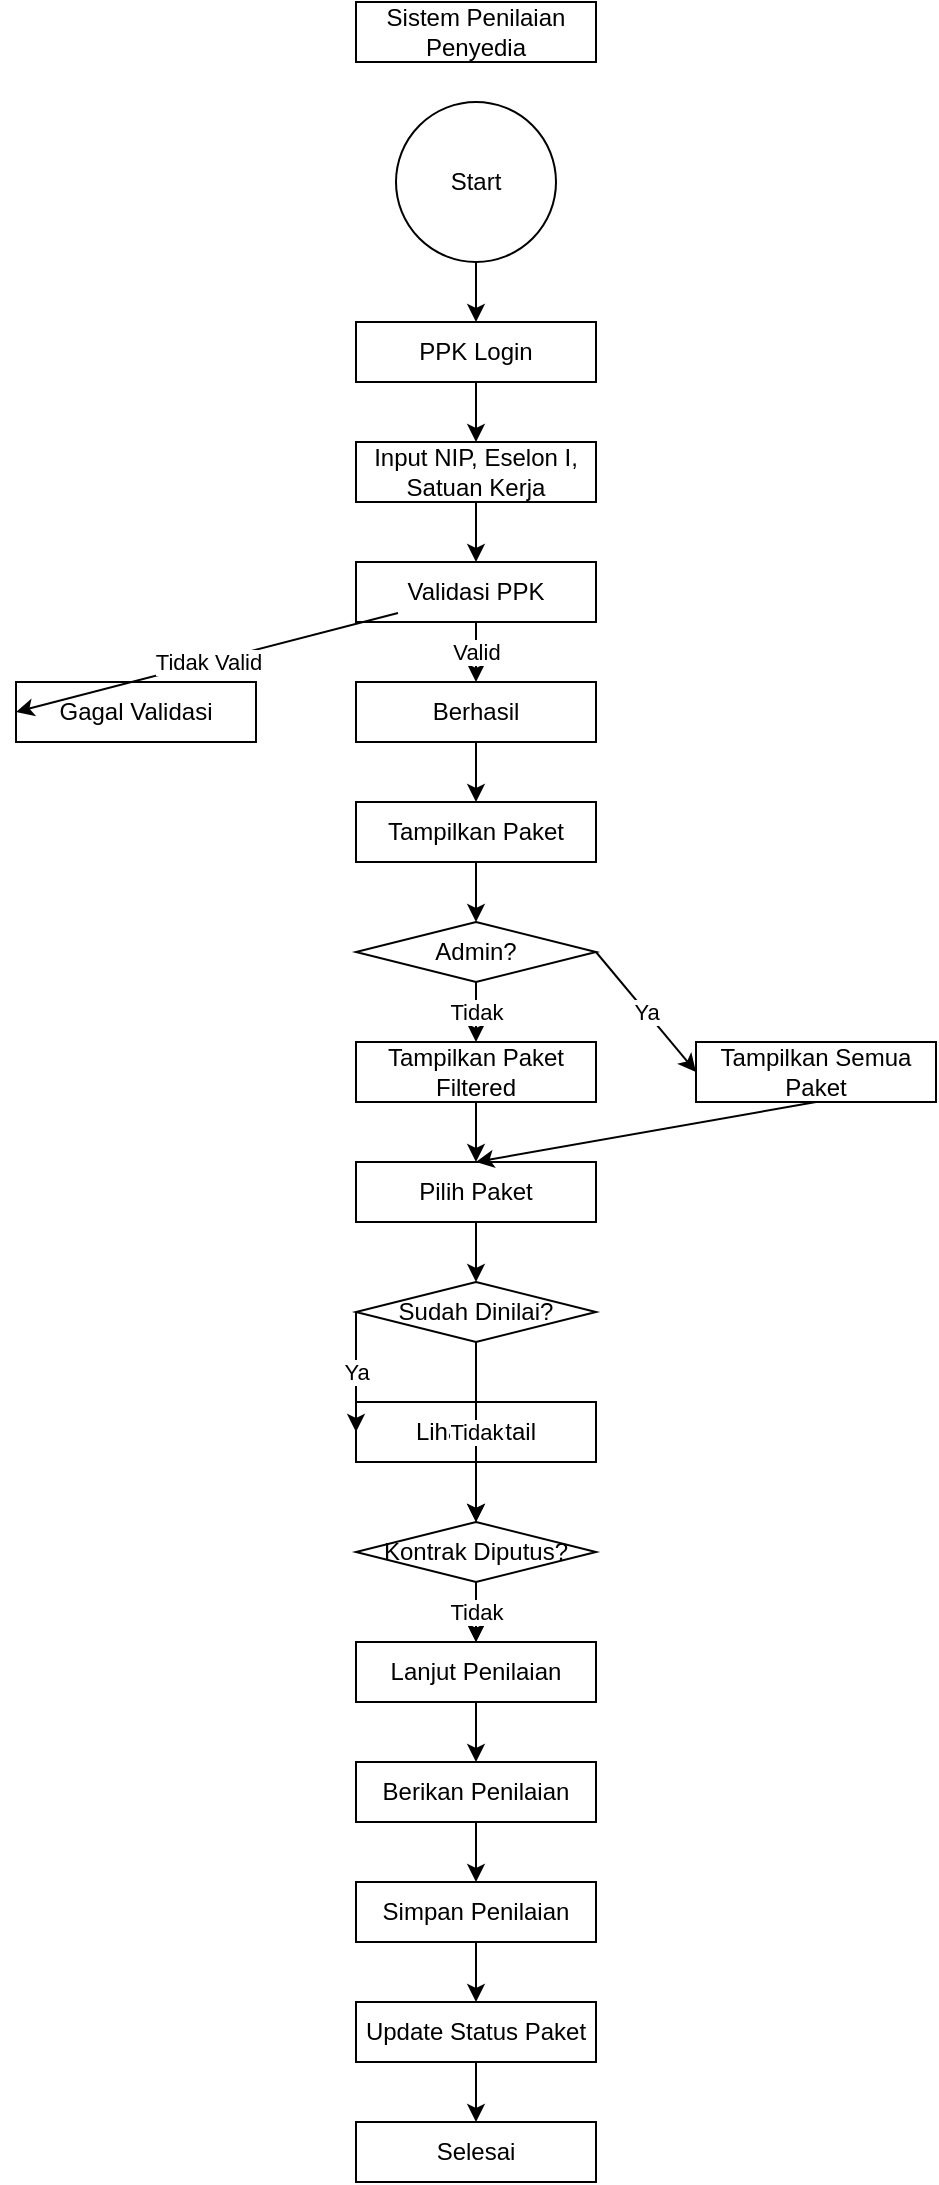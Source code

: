 <mxfile>
    <diagram id="J0CxmrGqX70ax98WDTyq" name="Page-1">
        <mxGraphModel dx="1154" dy="779" grid="1" gridSize="10" guides="1" tooltips="1" connect="1" arrows="1" fold="1" page="1" pageScale="1" pageWidth="827" pageHeight="1169" background="none" math="0" shadow="0">
            <root>
                <mxCell id="0"/>
                <mxCell id="1" parent="0"/>
                <mxCell id="2" value="Sistem Penilaian Penyedia" style="rounded=0;whiteSpace=wrap;html=1;align=center;" parent="1" vertex="1">
                    <mxGeometry x="350" y="20" width="120" height="30" as="geometry"/>
                </mxCell>
                <mxCell id="3" value="Start" style="ellipse;whiteSpace=wrap;html=1;aspect=fixed;" parent="1" vertex="1">
                    <mxGeometry x="370" y="70" width="80" height="80" as="geometry"/>
                </mxCell>
                <mxCell id="4" value="PPK Login" style="rounded=0;whiteSpace=wrap;html=1;align=center;" parent="1" vertex="1">
                    <mxGeometry x="350" y="180" width="120" height="30" as="geometry"/>
                </mxCell>
                <mxCell id="5" value="Input NIP, Eselon I, Satuan Kerja" style="rounded=0;whiteSpace=wrap;html=1;align=center;" parent="1" vertex="1">
                    <mxGeometry x="350" y="240" width="120" height="30" as="geometry"/>
                </mxCell>
                <mxCell id="6" value="Validasi PPK" style="rounded=0;whiteSpace=wrap;html=1;align=center;" parent="1" vertex="1">
                    <mxGeometry x="350" y="300" width="120" height="30" as="geometry"/>
                </mxCell>
                <mxCell id="7" value="Gagal Validasi" style="rounded=0;whiteSpace=wrap;html=1;align=center;" parent="1" vertex="1">
                    <mxGeometry x="180" y="360" width="120" height="30" as="geometry"/>
                </mxCell>
                <mxCell id="8" value="Berhasil" style="rounded=0;whiteSpace=wrap;html=1;align=center;" parent="1" vertex="1">
                    <mxGeometry x="350" y="360" width="120" height="30" as="geometry"/>
                </mxCell>
                <mxCell id="9" value="Tampilkan Paket" style="rounded=0;whiteSpace=wrap;html=1;align=center;" parent="1" vertex="1">
                    <mxGeometry x="350" y="420" width="120" height="30" as="geometry"/>
                </mxCell>
                <mxCell id="10" value="Admin? " style="rhombus;whiteSpace=wrap;html=1;align=center;" parent="1" vertex="1">
                    <mxGeometry x="350" y="480" width="120" height="30" as="geometry"/>
                </mxCell>
                <mxCell id="11" value="Tampilkan Semua Paket" style="rounded=0;whiteSpace=wrap;html=1;align=center;" parent="1" vertex="1">
                    <mxGeometry x="520" y="540" width="120" height="30" as="geometry"/>
                </mxCell>
                <mxCell id="12" value="Tampilkan Paket Filtered" style="rounded=0;whiteSpace=wrap;html=1;align=center;" parent="1" vertex="1">
                    <mxGeometry x="350" y="540" width="120" height="30" as="geometry"/>
                </mxCell>
                <mxCell id="13" value="Pilih Paket" style="rounded=0;whiteSpace=wrap;html=1;align=center;" parent="1" vertex="1">
                    <mxGeometry x="350" y="600" width="120" height="30" as="geometry"/>
                </mxCell>
                <mxCell id="14" value="Sudah Dinilai?" style="rhombus;whiteSpace=wrap;html=1;align=center;" parent="1" vertex="1">
                    <mxGeometry x="350" y="660" width="120" height="30" as="geometry"/>
                </mxCell>
                <mxCell id="15" value="Lihat Detail" style="rounded=0;whiteSpace=wrap;html=1;align=center;" parent="1" vertex="1">
                    <mxGeometry x="350" y="720" width="120" height="30" as="geometry"/>
                </mxCell>
                <mxCell id="16" value="Kontrak Diputus?" style="rhombus;whiteSpace=wrap;html=1;align=center;" parent="1" vertex="1">
                    <mxGeometry x="350" y="780" width="120" height="30" as="geometry"/>
                </mxCell>
                <mxCell id="17" value="Lanjut Penilaian" style="rounded=0;whiteSpace=wrap;html=1;align=center;" parent="1" vertex="1">
                    <mxGeometry x="350" y="840" width="120" height="30" as="geometry"/>
                </mxCell>
                <mxCell id="18" value="Berikan Penilaian" style="rounded=0;whiteSpace=wrap;html=1;align=center;" parent="1" vertex="1">
                    <mxGeometry x="350" y="900" width="120" height="30" as="geometry"/>
                </mxCell>
                <mxCell id="19" value="Simpan Penilaian" style="rounded=0;whiteSpace=wrap;html=1;align=center;" parent="1" vertex="1">
                    <mxGeometry x="350" y="960" width="120" height="30" as="geometry"/>
                </mxCell>
                <mxCell id="20" value="Update Status Paket" style="rounded=0;whiteSpace=wrap;html=1;align=center;" parent="1" vertex="1">
                    <mxGeometry x="350" y="1020" width="120" height="30" as="geometry"/>
                </mxCell>
                <mxCell id="21" value="" style="endArrow=classic;html=1;entryX=0.5;entryY=0;entryDx=0;entryDy=0;exitX=0.5;exitY=1;exitDx=0;exitDy=0;" parent="1" source="3" target="4" edge="1">
                    <mxGeometry width="50" height="50" relative="1" as="geometry">
                        <mxPoint x="100" y="210" as="sourcePoint"/>
                        <mxPoint x="150" y="160" as="targetPoint"/>
                    </mxGeometry>
                </mxCell>
                <mxCell id="22" value="" style="endArrow=classic;html=1;entryX=0.5;entryY=0;entryDx=0;entryDy=0;exitX=0.5;exitY=1;exitDx=0;exitDy=0;" parent="1" source="4" target="5" edge="1">
                    <mxGeometry width="50" height="50" relative="1" as="geometry">
                        <mxPoint x="100" y="210" as="sourcePoint"/>
                        <mxPoint x="150" y="160" as="targetPoint"/>
                    </mxGeometry>
                </mxCell>
                <mxCell id="23" value="" style="endArrow=classic;html=1;entryX=0.5;entryY=0;entryDx=0;entryDy=0;exitX=0.5;exitY=1;exitDx=0;exitDy=0;" parent="1" source="5" target="6" edge="1">
                    <mxGeometry width="50" height="50" relative="1" as="geometry">
                        <mxPoint x="100" y="210" as="sourcePoint"/>
                        <mxPoint x="150" y="160" as="targetPoint"/>
                    </mxGeometry>
                </mxCell>
                <mxCell id="24" value="Tidak Valid" style="endArrow=classic;html=1;entryX=0;entryY=0.5;entryDx=0;entryDy=0;exitX=0.175;exitY=0.85;exitDx=0;exitDy=0;exitPerimeter=0;" parent="1" source="6" target="7" edge="1">
                    <mxGeometry width="50" height="50" relative="1" as="geometry">
                        <mxPoint x="100" y="210" as="sourcePoint"/>
                        <mxPoint x="150" y="160" as="targetPoint"/>
                    </mxGeometry>
                </mxCell>
                <mxCell id="25" value="Valid" style="endArrow=classic;html=1;entryX=0.5;entryY=0;entryDx=0;entryDy=0;exitX=0.5;exitY=1;exitDx=0;exitDy=0;" parent="1" source="6" target="8" edge="1">
                    <mxGeometry width="50" height="50" relative="1" as="geometry">
                        <mxPoint x="100" y="210" as="sourcePoint"/>
                        <mxPoint x="150" y="160" as="targetPoint"/>
                    </mxGeometry>
                </mxCell>
                <mxCell id="26" value="" style="endArrow=classic;html=1;entryX=0.5;entryY=0;entryDx=0;entryDy=0;exitX=0.5;exitY=1;exitDx=0;exitDy=0;" parent="1" source="8" target="9" edge="1">
                    <mxGeometry width="50" height="50" relative="1" as="geometry">
                        <mxPoint x="100" y="210" as="sourcePoint"/>
                        <mxPoint x="150" y="160" as="targetPoint"/>
                    </mxGeometry>
                </mxCell>
                <mxCell id="27" value="" style="endArrow=classic;html=1;entryX=0.5;entryY=0;entryDx=0;entryDy=0;exitX=0.5;exitY=1;exitDx=0;exitDy=0;" parent="1" source="9" target="10" edge="1">
                    <mxGeometry width="50" height="50" relative="1" as="geometry">
                        <mxPoint x="100" y="210" as="sourcePoint"/>
                        <mxPoint x="150" y="160" as="targetPoint"/>
                    </mxGeometry>
                </mxCell>
                <mxCell id="28" value="Ya" style="endArrow=classic;html=1;entryX=0;entryY=0.5;entryDx=0;entryDy=0;exitX=1;exitY=0.5;exitDx=0;exitDy=0;" parent="1" source="10" target="11" edge="1">
                    <mxGeometry width="50" height="50" relative="1" as="geometry">
                        <mxPoint x="100" y="210" as="sourcePoint"/>
                        <mxPoint x="150" y="160" as="targetPoint"/>
                    </mxGeometry>
                </mxCell>
                <mxCell id="29" value="Tidak" style="endArrow=classic;html=1;entryX=0.5;entryY=0;entryDx=0;entryDy=0;exitX=0.5;exitY=1;exitDx=0;exitDy=0;" parent="1" source="10" target="12" edge="1">
                    <mxGeometry width="50" height="50" relative="1" as="geometry">
                        <mxPoint x="100" y="210" as="sourcePoint"/>
                        <mxPoint x="150" y="160" as="targetPoint"/>
                    </mxGeometry>
                </mxCell>
                <mxCell id="30" value="" style="endArrow=classic;html=1;entryX=0.5;entryY=0;entryDx=0;entryDy=0;exitX=0.5;exitY=1;exitDx=0;exitDy=0;" parent="1" source="11" target="13" edge="1">
                    <mxGeometry width="50" height="50" relative="1" as="geometry">
                        <mxPoint x="100" y="210" as="sourcePoint"/>
                        <mxPoint x="150" y="160" as="targetPoint"/>
                    </mxGeometry>
                </mxCell>
                <mxCell id="31" value="" style="endArrow=classic;html=1;entryX=0.5;entryY=0;entryDx=0;entryDy=0;exitX=0.5;exitY=1;exitDx=0;exitDy=0;" parent="1" source="12" target="13" edge="1">
                    <mxGeometry width="50" height="50" relative="1" as="geometry">
                        <mxPoint x="100" y="210" as="sourcePoint"/>
                        <mxPoint x="150" y="160" as="targetPoint"/>
                    </mxGeometry>
                </mxCell>
                <mxCell id="32" value="" style="endArrow=classic;html=1;entryX=0.5;entryY=0;entryDx=0;entryDy=0;exitX=0.5;exitY=1;exitDx=0;exitDy=0;" parent="1" source="13" target="14" edge="1">
                    <mxGeometry width="50" height="50" relative="1" as="geometry">
                        <mxPoint x="100" y="210" as="sourcePoint"/>
                        <mxPoint x="150" y="160" as="targetPoint"/>
                    </mxGeometry>
                </mxCell>
                <mxCell id="33" value="Ya" style="endArrow=classic;html=1;entryX=0;entryY=0.5;entryDx=0;entryDy=0;exitX=0;exitY=0.5;exitDx=0;exitDy=0;" parent="1" source="14" target="15" edge="1">
                    <mxGeometry width="50" height="50" relative="1" as="geometry">
                        <mxPoint x="100" y="210" as="sourcePoint"/>
                        <mxPoint x="150" y="160" as="targetPoint"/>
                    </mxGeometry>
                </mxCell>
                <mxCell id="34" value="Tidak" style="endArrow=classic;html=1;entryX=0.5;entryY=0;entryDx=0;entryDy=0;exitX=0.5;exitY=1;exitDx=0;exitDy=0;" parent="1" source="14" target="16" edge="1">
                    <mxGeometry width="50" height="50" relative="1" as="geometry">
                        <mxPoint x="100" y="210" as="sourcePoint"/>
                        <mxPoint x="150" y="160" as="targetPoint"/>
                    </mxGeometry>
                </mxCell>
                <mxCell id="35" value="" style="endArrow=classic;html=1;entryX=0.5;entryY=0;entryDx=0;entryDy=0;exitX=0.5;exitY=1;exitDx=0;exitDy=0;" parent="1" source="15" target="16" edge="1">
                    <mxGeometry width="50" height="50" relative="1" as="geometry">
                        <mxPoint x="100" y="210" as="sourcePoint"/>
                        <mxPoint x="150" y="160" as="targetPoint"/>
                    </mxGeometry>
                </mxCell>
                <mxCell id="36" value="Ya" style="endArrow=classic;html=1;entryX=0.5;entryY=0;entryDx=0;entryDy=0;exitX=0.5;exitY=1;exitDx=0;exitDy=0;" parent="1" source="16" target="17" edge="1">
                    <mxGeometry width="50" height="50" relative="1" as="geometry">
                        <mxPoint x="100" y="210" as="sourcePoint"/>
                        <mxPoint x="150" y="160" as="targetPoint"/>
                    </mxGeometry>
                </mxCell>
                <mxCell id="37" value="Tidak" style="endArrow=classic;html=1;entryX=0.5;entryY=0;entryDx=0;entryDy=0;exitX=0.5;exitY=1;exitDx=0;exitDy=0;" parent="1" source="16" target="17" edge="1">
                    <mxGeometry width="50" height="50" relative="1" as="geometry">
                        <mxPoint x="100" y="210" as="sourcePoint"/>
                        <mxPoint x="150" y="160" as="targetPoint"/>
                    </mxGeometry>
                </mxCell>
                <mxCell id="38" value="" style="endArrow=classic;html=1;entryX=0.5;entryY=0;entryDx=0;entryDy=0;exitX=0.5;exitY=1;exitDx=0;exitDy=0;" parent="1" source="17" target="18" edge="1">
                    <mxGeometry width="50" height="50" relative="1" as="geometry">
                        <mxPoint x="100" y="210" as="sourcePoint"/>
                        <mxPoint x="150" y="160" as="targetPoint"/>
                    </mxGeometry>
                </mxCell>
                <mxCell id="39" value="" style="endArrow=classic;html=1;entryX=0.5;entryY=0;entryDx=0;entryDy=0;exitX=0.5;exitY=1;exitDx=0;exitDy=0;" parent="1" source="18" target="19" edge="1">
                    <mxGeometry width="50" height="50" relative="1" as="geometry">
                        <mxPoint x="100" y="210" as="sourcePoint"/>
                        <mxPoint x="150" y="160" as="targetPoint"/>
                    </mxGeometry>
                </mxCell>
                <mxCell id="40" value="" style="endArrow=classic;html=1;entryX=0.5;entryY=0;entryDx=0;entryDy=0;exitX=0.5;exitY=1;exitDx=0;exitDy=0;" parent="1" source="19" target="20" edge="1">
                    <mxGeometry width="50" height="50" relative="1" as="geometry">
                        <mxPoint x="100" y="210" as="sourcePoint"/>
                        <mxPoint x="150" y="160" as="targetPoint"/>
                    </mxGeometry>
                </mxCell>
                <mxCell id="41" value="Selesai" style="rounded=0;whiteSpace=wrap;html=1;align=center;" parent="1" vertex="1">
                    <mxGeometry x="350" y="1080" width="120" height="30" as="geometry"/>
                </mxCell>
                <mxCell id="42" value="" style="endArrow=classic;html=1;entryX=0.5;entryY=0;entryDx=0;entryDy=0;exitX=0.5;exitY=1;exitDx=0;exitDy=0;" parent="1" source="20" target="41" edge="1">
                    <mxGeometry width="50" height="50" relative="1" as="geometry">
                        <mxPoint x="100" y="1180" as="sourcePoint"/>
                        <mxPoint x="150" y="1130" as="targetPoint"/>
                    </mxGeometry>
                </mxCell>
            </root>
        </mxGraphModel>
    </diagram>
</mxfile>